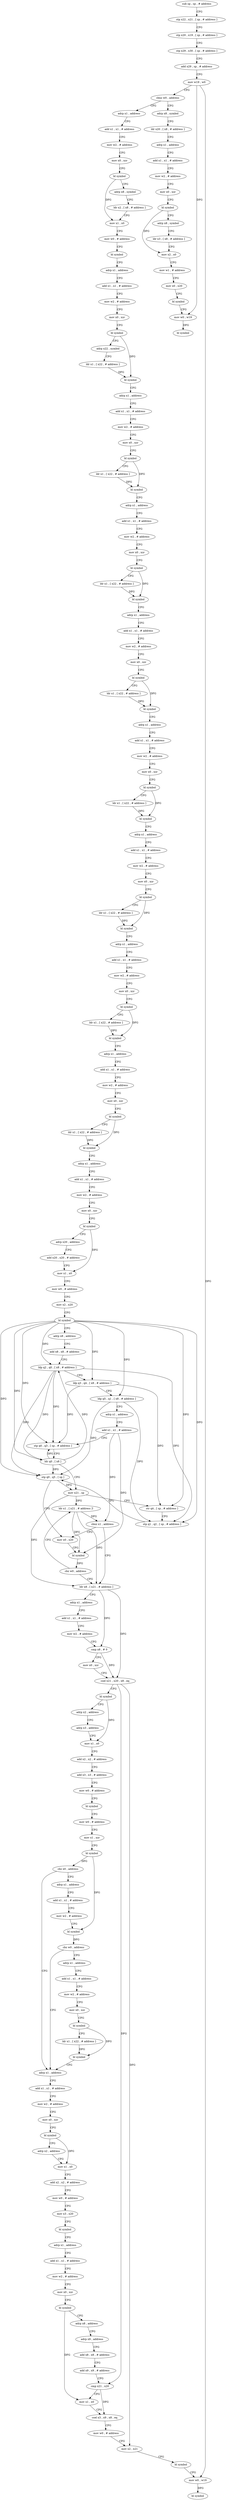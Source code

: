 digraph "func" {
"4200060" [label = "sub sp , sp , # address" ]
"4200064" [label = "stp x22 , x21 , [ sp , # address ]" ]
"4200068" [label = "stp x20 , x19 , [ sp , # address ]" ]
"4200072" [label = "stp x29 , x30 , [ sp , # address ]" ]
"4200076" [label = "add x29 , sp , # address" ]
"4200080" [label = "mov w19 , w0" ]
"4200084" [label = "cbnz w0 , address" ]
"4200708" [label = "adrp x8 , symbol" ]
"4200088" [label = "adrp x1 , address" ]
"4200712" [label = "ldr x20 , [ x8 , # address ]" ]
"4200716" [label = "adrp x1 , address" ]
"4200720" [label = "add x1 , x1 , # address" ]
"4200724" [label = "mov w2 , # address" ]
"4200728" [label = "mov x0 , xzr" ]
"4200732" [label = "bl symbol" ]
"4200736" [label = "adrp x8 , symbol" ]
"4200740" [label = "ldr x3 , [ x8 , # address ]" ]
"4200744" [label = "mov x2 , x0" ]
"4200748" [label = "mov w1 , # address" ]
"4200752" [label = "mov x0 , x20" ]
"4200756" [label = "bl symbol" ]
"4200760" [label = "mov w0 , w19" ]
"4200764" [label = "bl symbol" ]
"4200092" [label = "add x1 , x1 , # address" ]
"4200096" [label = "mov w2 , # address" ]
"4200100" [label = "mov x0 , xzr" ]
"4200104" [label = "bl symbol" ]
"4200108" [label = "adrp x8 , symbol" ]
"4200112" [label = "ldr x2 , [ x8 , # address ]" ]
"4200116" [label = "mov x1 , x0" ]
"4200120" [label = "mov w0 , # address" ]
"4200124" [label = "bl symbol" ]
"4200128" [label = "adrp x1 , address" ]
"4200132" [label = "add x1 , x1 , # address" ]
"4200136" [label = "mov w2 , # address" ]
"4200140" [label = "mov x0 , xzr" ]
"4200144" [label = "bl symbol" ]
"4200148" [label = "adrp x22 , symbol" ]
"4200152" [label = "ldr x1 , [ x22 , # address ]" ]
"4200156" [label = "bl symbol" ]
"4200160" [label = "adrp x1 , address" ]
"4200164" [label = "add x1 , x1 , # address" ]
"4200168" [label = "mov w2 , # address" ]
"4200172" [label = "mov x0 , xzr" ]
"4200176" [label = "bl symbol" ]
"4200180" [label = "ldr x1 , [ x22 , # address ]" ]
"4200184" [label = "bl symbol" ]
"4200188" [label = "adrp x1 , address" ]
"4200192" [label = "add x1 , x1 , # address" ]
"4200196" [label = "mov w2 , # address" ]
"4200200" [label = "mov x0 , xzr" ]
"4200204" [label = "bl symbol" ]
"4200208" [label = "ldr x1 , [ x22 , # address ]" ]
"4200212" [label = "bl symbol" ]
"4200216" [label = "adrp x1 , address" ]
"4200220" [label = "add x1 , x1 , # address" ]
"4200224" [label = "mov w2 , # address" ]
"4200228" [label = "mov x0 , xzr" ]
"4200232" [label = "bl symbol" ]
"4200236" [label = "ldr x1 , [ x22 , # address ]" ]
"4200240" [label = "bl symbol" ]
"4200244" [label = "adrp x1 , address" ]
"4200248" [label = "add x1 , x1 , # address" ]
"4200252" [label = "mov w2 , # address" ]
"4200256" [label = "mov x0 , xzr" ]
"4200260" [label = "bl symbol" ]
"4200264" [label = "ldr x1 , [ x22 , # address ]" ]
"4200268" [label = "bl symbol" ]
"4200272" [label = "adrp x1 , address" ]
"4200276" [label = "add x1 , x1 , # address" ]
"4200280" [label = "mov w2 , # address" ]
"4200284" [label = "mov x0 , xzr" ]
"4200288" [label = "bl symbol" ]
"4200292" [label = "ldr x1 , [ x22 , # address ]" ]
"4200296" [label = "bl symbol" ]
"4200300" [label = "adrp x1 , address" ]
"4200304" [label = "add x1 , x1 , # address" ]
"4200308" [label = "mov w2 , # address" ]
"4200312" [label = "mov x0 , xzr" ]
"4200316" [label = "bl symbol" ]
"4200320" [label = "ldr x1 , [ x22 , # address ]" ]
"4200324" [label = "bl symbol" ]
"4200328" [label = "adrp x1 , address" ]
"4200332" [label = "add x1 , x1 , # address" ]
"4200336" [label = "mov w2 , # address" ]
"4200340" [label = "mov x0 , xzr" ]
"4200344" [label = "bl symbol" ]
"4200348" [label = "ldr x1 , [ x22 , # address ]" ]
"4200352" [label = "bl symbol" ]
"4200356" [label = "adrp x1 , address" ]
"4200360" [label = "add x1 , x1 , # address" ]
"4200364" [label = "mov w2 , # address" ]
"4200368" [label = "mov x0 , xzr" ]
"4200372" [label = "bl symbol" ]
"4200376" [label = "adrp x20 , address" ]
"4200380" [label = "add x20 , x20 , # address" ]
"4200384" [label = "mov x1 , x0" ]
"4200388" [label = "mov w0 , # address" ]
"4200392" [label = "mov x2 , x20" ]
"4200396" [label = "bl symbol" ]
"4200400" [label = "adrp x8 , address" ]
"4200404" [label = "add x8 , x8 , # address" ]
"4200408" [label = "ldp q2 , q0 , [ x8 , # address ]" ]
"4200412" [label = "ldp q3 , q4 , [ x8 , # address ]" ]
"4200416" [label = "ldp q5 , q1 , [ x8 , # address ]" ]
"4200420" [label = "adrp x1 , address" ]
"4200424" [label = "add x1 , x1 , # address" ]
"4200428" [label = "stp q0 , q3 , [ sp , # address ]" ]
"4200432" [label = "ldr q0 , [ x8 ]" ]
"4200436" [label = "mov x21 , sp" ]
"4200440" [label = "str q4 , [ sp , # address ]" ]
"4200444" [label = "stp q1 , q2 , [ sp , # address ]" ]
"4200448" [label = "stp q0 , q5 , [ sp ]" ]
"4200452" [label = "mov x0 , x20" ]
"4200472" [label = "ldr x8 , [ x21 , # address ]" ]
"4200476" [label = "adrp x1 , address" ]
"4200480" [label = "add x1 , x1 , # address" ]
"4200484" [label = "mov w2 , # address" ]
"4200488" [label = "cmp x8 , # 0" ]
"4200492" [label = "mov x0 , xzr" ]
"4200496" [label = "csel x21 , x20 , x8 , eq" ]
"4200500" [label = "bl symbol" ]
"4200504" [label = "adrp x2 , address" ]
"4200508" [label = "adrp x3 , address" ]
"4200512" [label = "mov x1 , x0" ]
"4200516" [label = "add x2 , x2 , # address" ]
"4200520" [label = "add x3 , x3 , # address" ]
"4200524" [label = "mov w0 , # address" ]
"4200528" [label = "bl symbol" ]
"4200532" [label = "mov w0 , # address" ]
"4200536" [label = "mov x1 , xzr" ]
"4200540" [label = "bl symbol" ]
"4200544" [label = "cbz x0 , address" ]
"4200596" [label = "adrp x1 , address" ]
"4200548" [label = "adrp x1 , address" ]
"4200464" [label = "ldr x1 , [ x21 , # address ]!" ]
"4200468" [label = "cbnz x1 , address" ]
"4200600" [label = "add x1 , x1 , # address" ]
"4200604" [label = "mov w2 , # address" ]
"4200608" [label = "mov x0 , xzr" ]
"4200612" [label = "bl symbol" ]
"4200616" [label = "adrp x2 , address" ]
"4200620" [label = "mov x1 , x0" ]
"4200624" [label = "add x2 , x2 , # address" ]
"4200628" [label = "mov w0 , # address" ]
"4200632" [label = "mov x3 , x20" ]
"4200636" [label = "bl symbol" ]
"4200640" [label = "adrp x1 , address" ]
"4200644" [label = "add x1 , x1 , # address" ]
"4200648" [label = "mov w2 , # address" ]
"4200652" [label = "mov x0 , xzr" ]
"4200656" [label = "bl symbol" ]
"4200660" [label = "adrp x8 , address" ]
"4200664" [label = "adrp x9 , address" ]
"4200668" [label = "add x8 , x8 , # address" ]
"4200672" [label = "add x9 , x9 , # address" ]
"4200676" [label = "cmp x21 , x20" ]
"4200680" [label = "mov x1 , x0" ]
"4200684" [label = "csel x3 , x9 , x8 , eq" ]
"4200688" [label = "mov w0 , # address" ]
"4200692" [label = "mov x2 , x21" ]
"4200696" [label = "bl symbol" ]
"4200700" [label = "mov w0 , w19" ]
"4200704" [label = "bl symbol" ]
"4200552" [label = "add x1 , x1 , # address" ]
"4200556" [label = "mov w2 , # address" ]
"4200560" [label = "bl symbol" ]
"4200564" [label = "cbz w0 , address" ]
"4200568" [label = "adrp x1 , address" ]
"4200456" [label = "bl symbol" ]
"4200460" [label = "cbz w0 , address" ]
"4200572" [label = "add x1 , x1 , # address" ]
"4200576" [label = "mov w2 , # address" ]
"4200580" [label = "mov x0 , xzr" ]
"4200584" [label = "bl symbol" ]
"4200588" [label = "ldr x1 , [ x22 , # address ]" ]
"4200592" [label = "bl symbol" ]
"4200060" -> "4200064" [ label = "CFG" ]
"4200064" -> "4200068" [ label = "CFG" ]
"4200068" -> "4200072" [ label = "CFG" ]
"4200072" -> "4200076" [ label = "CFG" ]
"4200076" -> "4200080" [ label = "CFG" ]
"4200080" -> "4200084" [ label = "CFG" ]
"4200080" -> "4200760" [ label = "DFG" ]
"4200080" -> "4200700" [ label = "DFG" ]
"4200084" -> "4200708" [ label = "CFG" ]
"4200084" -> "4200088" [ label = "CFG" ]
"4200708" -> "4200712" [ label = "CFG" ]
"4200088" -> "4200092" [ label = "CFG" ]
"4200712" -> "4200716" [ label = "CFG" ]
"4200716" -> "4200720" [ label = "CFG" ]
"4200720" -> "4200724" [ label = "CFG" ]
"4200724" -> "4200728" [ label = "CFG" ]
"4200728" -> "4200732" [ label = "CFG" ]
"4200732" -> "4200736" [ label = "CFG" ]
"4200732" -> "4200744" [ label = "DFG" ]
"4200736" -> "4200740" [ label = "CFG" ]
"4200740" -> "4200744" [ label = "CFG" ]
"4200744" -> "4200748" [ label = "CFG" ]
"4200748" -> "4200752" [ label = "CFG" ]
"4200752" -> "4200756" [ label = "CFG" ]
"4200756" -> "4200760" [ label = "CFG" ]
"4200760" -> "4200764" [ label = "DFG" ]
"4200092" -> "4200096" [ label = "CFG" ]
"4200096" -> "4200100" [ label = "CFG" ]
"4200100" -> "4200104" [ label = "CFG" ]
"4200104" -> "4200108" [ label = "CFG" ]
"4200104" -> "4200116" [ label = "DFG" ]
"4200108" -> "4200112" [ label = "CFG" ]
"4200112" -> "4200116" [ label = "CFG" ]
"4200116" -> "4200120" [ label = "CFG" ]
"4200120" -> "4200124" [ label = "CFG" ]
"4200124" -> "4200128" [ label = "CFG" ]
"4200128" -> "4200132" [ label = "CFG" ]
"4200132" -> "4200136" [ label = "CFG" ]
"4200136" -> "4200140" [ label = "CFG" ]
"4200140" -> "4200144" [ label = "CFG" ]
"4200144" -> "4200148" [ label = "CFG" ]
"4200144" -> "4200156" [ label = "DFG" ]
"4200148" -> "4200152" [ label = "CFG" ]
"4200152" -> "4200156" [ label = "DFG" ]
"4200156" -> "4200160" [ label = "CFG" ]
"4200160" -> "4200164" [ label = "CFG" ]
"4200164" -> "4200168" [ label = "CFG" ]
"4200168" -> "4200172" [ label = "CFG" ]
"4200172" -> "4200176" [ label = "CFG" ]
"4200176" -> "4200180" [ label = "CFG" ]
"4200176" -> "4200184" [ label = "DFG" ]
"4200180" -> "4200184" [ label = "DFG" ]
"4200184" -> "4200188" [ label = "CFG" ]
"4200188" -> "4200192" [ label = "CFG" ]
"4200192" -> "4200196" [ label = "CFG" ]
"4200196" -> "4200200" [ label = "CFG" ]
"4200200" -> "4200204" [ label = "CFG" ]
"4200204" -> "4200208" [ label = "CFG" ]
"4200204" -> "4200212" [ label = "DFG" ]
"4200208" -> "4200212" [ label = "DFG" ]
"4200212" -> "4200216" [ label = "CFG" ]
"4200216" -> "4200220" [ label = "CFG" ]
"4200220" -> "4200224" [ label = "CFG" ]
"4200224" -> "4200228" [ label = "CFG" ]
"4200228" -> "4200232" [ label = "CFG" ]
"4200232" -> "4200236" [ label = "CFG" ]
"4200232" -> "4200240" [ label = "DFG" ]
"4200236" -> "4200240" [ label = "DFG" ]
"4200240" -> "4200244" [ label = "CFG" ]
"4200244" -> "4200248" [ label = "CFG" ]
"4200248" -> "4200252" [ label = "CFG" ]
"4200252" -> "4200256" [ label = "CFG" ]
"4200256" -> "4200260" [ label = "CFG" ]
"4200260" -> "4200264" [ label = "CFG" ]
"4200260" -> "4200268" [ label = "DFG" ]
"4200264" -> "4200268" [ label = "DFG" ]
"4200268" -> "4200272" [ label = "CFG" ]
"4200272" -> "4200276" [ label = "CFG" ]
"4200276" -> "4200280" [ label = "CFG" ]
"4200280" -> "4200284" [ label = "CFG" ]
"4200284" -> "4200288" [ label = "CFG" ]
"4200288" -> "4200292" [ label = "CFG" ]
"4200288" -> "4200296" [ label = "DFG" ]
"4200292" -> "4200296" [ label = "DFG" ]
"4200296" -> "4200300" [ label = "CFG" ]
"4200300" -> "4200304" [ label = "CFG" ]
"4200304" -> "4200308" [ label = "CFG" ]
"4200308" -> "4200312" [ label = "CFG" ]
"4200312" -> "4200316" [ label = "CFG" ]
"4200316" -> "4200320" [ label = "CFG" ]
"4200316" -> "4200324" [ label = "DFG" ]
"4200320" -> "4200324" [ label = "DFG" ]
"4200324" -> "4200328" [ label = "CFG" ]
"4200328" -> "4200332" [ label = "CFG" ]
"4200332" -> "4200336" [ label = "CFG" ]
"4200336" -> "4200340" [ label = "CFG" ]
"4200340" -> "4200344" [ label = "CFG" ]
"4200344" -> "4200348" [ label = "CFG" ]
"4200344" -> "4200352" [ label = "DFG" ]
"4200348" -> "4200352" [ label = "DFG" ]
"4200352" -> "4200356" [ label = "CFG" ]
"4200356" -> "4200360" [ label = "CFG" ]
"4200360" -> "4200364" [ label = "CFG" ]
"4200364" -> "4200368" [ label = "CFG" ]
"4200368" -> "4200372" [ label = "CFG" ]
"4200372" -> "4200376" [ label = "CFG" ]
"4200372" -> "4200384" [ label = "DFG" ]
"4200376" -> "4200380" [ label = "CFG" ]
"4200380" -> "4200384" [ label = "CFG" ]
"4200384" -> "4200388" [ label = "CFG" ]
"4200388" -> "4200392" [ label = "CFG" ]
"4200392" -> "4200396" [ label = "CFG" ]
"4200396" -> "4200400" [ label = "CFG" ]
"4200396" -> "4200408" [ label = "DFG" ]
"4200396" -> "4200428" [ label = "DFG" ]
"4200396" -> "4200432" [ label = "DFG" ]
"4200396" -> "4200448" [ label = "DFG" ]
"4200396" -> "4200416" [ label = "DFG" ]
"4200396" -> "4200444" [ label = "DFG" ]
"4200396" -> "4200412" [ label = "DFG" ]
"4200396" -> "4200440" [ label = "DFG" ]
"4200400" -> "4200404" [ label = "CFG" ]
"4200404" -> "4200408" [ label = "CFG" ]
"4200408" -> "4200412" [ label = "CFG" ]
"4200408" -> "4200428" [ label = "DFG" ]
"4200408" -> "4200432" [ label = "DFG" ]
"4200408" -> "4200444" [ label = "DFG" ]
"4200408" -> "4200448" [ label = "DFG" ]
"4200412" -> "4200416" [ label = "CFG" ]
"4200412" -> "4200428" [ label = "DFG" ]
"4200412" -> "4200440" [ label = "DFG" ]
"4200416" -> "4200420" [ label = "CFG" ]
"4200416" -> "4200444" [ label = "DFG" ]
"4200416" -> "4200448" [ label = "DFG" ]
"4200420" -> "4200424" [ label = "CFG" ]
"4200424" -> "4200428" [ label = "CFG" ]
"4200424" -> "4200456" [ label = "DFG" ]
"4200424" -> "4200468" [ label = "DFG" ]
"4200428" -> "4200432" [ label = "CFG" ]
"4200432" -> "4200436" [ label = "CFG" ]
"4200432" -> "4200408" [ label = "DFG" ]
"4200432" -> "4200428" [ label = "DFG" ]
"4200432" -> "4200448" [ label = "DFG" ]
"4200436" -> "4200440" [ label = "CFG" ]
"4200436" -> "4200472" [ label = "DFG" ]
"4200436" -> "4200464" [ label = "DFG" ]
"4200440" -> "4200444" [ label = "CFG" ]
"4200444" -> "4200448" [ label = "CFG" ]
"4200448" -> "4200452" [ label = "CFG" ]
"4200448" -> "4200436" [ label = "DFG" ]
"4200452" -> "4200456" [ label = "CFG" ]
"4200472" -> "4200476" [ label = "CFG" ]
"4200472" -> "4200488" [ label = "DFG" ]
"4200472" -> "4200496" [ label = "DFG" ]
"4200476" -> "4200480" [ label = "CFG" ]
"4200480" -> "4200484" [ label = "CFG" ]
"4200484" -> "4200488" [ label = "CFG" ]
"4200488" -> "4200492" [ label = "CFG" ]
"4200488" -> "4200496" [ label = "DFG" ]
"4200492" -> "4200496" [ label = "CFG" ]
"4200496" -> "4200500" [ label = "CFG" ]
"4200496" -> "4200676" [ label = "DFG" ]
"4200496" -> "4200692" [ label = "DFG" ]
"4200500" -> "4200504" [ label = "CFG" ]
"4200500" -> "4200512" [ label = "DFG" ]
"4200504" -> "4200508" [ label = "CFG" ]
"4200508" -> "4200512" [ label = "CFG" ]
"4200512" -> "4200516" [ label = "CFG" ]
"4200516" -> "4200520" [ label = "CFG" ]
"4200520" -> "4200524" [ label = "CFG" ]
"4200524" -> "4200528" [ label = "CFG" ]
"4200528" -> "4200532" [ label = "CFG" ]
"4200532" -> "4200536" [ label = "CFG" ]
"4200536" -> "4200540" [ label = "CFG" ]
"4200540" -> "4200544" [ label = "DFG" ]
"4200540" -> "4200560" [ label = "DFG" ]
"4200544" -> "4200596" [ label = "CFG" ]
"4200544" -> "4200548" [ label = "CFG" ]
"4200596" -> "4200600" [ label = "CFG" ]
"4200548" -> "4200552" [ label = "CFG" ]
"4200464" -> "4200468" [ label = "DFG" ]
"4200464" -> "4200456" [ label = "DFG" ]
"4200464" -> "4200472" [ label = "DFG" ]
"4200468" -> "4200452" [ label = "CFG" ]
"4200468" -> "4200472" [ label = "CFG" ]
"4200600" -> "4200604" [ label = "CFG" ]
"4200604" -> "4200608" [ label = "CFG" ]
"4200608" -> "4200612" [ label = "CFG" ]
"4200612" -> "4200616" [ label = "CFG" ]
"4200612" -> "4200620" [ label = "DFG" ]
"4200616" -> "4200620" [ label = "CFG" ]
"4200620" -> "4200624" [ label = "CFG" ]
"4200624" -> "4200628" [ label = "CFG" ]
"4200628" -> "4200632" [ label = "CFG" ]
"4200632" -> "4200636" [ label = "CFG" ]
"4200636" -> "4200640" [ label = "CFG" ]
"4200640" -> "4200644" [ label = "CFG" ]
"4200644" -> "4200648" [ label = "CFG" ]
"4200648" -> "4200652" [ label = "CFG" ]
"4200652" -> "4200656" [ label = "CFG" ]
"4200656" -> "4200660" [ label = "CFG" ]
"4200656" -> "4200680" [ label = "DFG" ]
"4200660" -> "4200664" [ label = "CFG" ]
"4200664" -> "4200668" [ label = "CFG" ]
"4200668" -> "4200672" [ label = "CFG" ]
"4200672" -> "4200676" [ label = "CFG" ]
"4200676" -> "4200680" [ label = "CFG" ]
"4200676" -> "4200684" [ label = "DFG" ]
"4200680" -> "4200684" [ label = "CFG" ]
"4200684" -> "4200688" [ label = "CFG" ]
"4200688" -> "4200692" [ label = "CFG" ]
"4200692" -> "4200696" [ label = "CFG" ]
"4200696" -> "4200700" [ label = "CFG" ]
"4200700" -> "4200704" [ label = "DFG" ]
"4200552" -> "4200556" [ label = "CFG" ]
"4200556" -> "4200560" [ label = "CFG" ]
"4200560" -> "4200564" [ label = "DFG" ]
"4200564" -> "4200596" [ label = "CFG" ]
"4200564" -> "4200568" [ label = "CFG" ]
"4200568" -> "4200572" [ label = "CFG" ]
"4200456" -> "4200460" [ label = "DFG" ]
"4200460" -> "4200472" [ label = "CFG" ]
"4200460" -> "4200464" [ label = "CFG" ]
"4200572" -> "4200576" [ label = "CFG" ]
"4200576" -> "4200580" [ label = "CFG" ]
"4200580" -> "4200584" [ label = "CFG" ]
"4200584" -> "4200588" [ label = "CFG" ]
"4200584" -> "4200592" [ label = "DFG" ]
"4200588" -> "4200592" [ label = "DFG" ]
"4200592" -> "4200596" [ label = "CFG" ]
}
